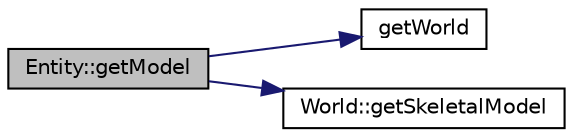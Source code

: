 digraph "Entity::getModel"
{
 // INTERACTIVE_SVG=YES
  edge [fontname="Helvetica",fontsize="10",labelfontname="Helvetica",labelfontsize="10"];
  node [fontname="Helvetica",fontsize="10",shape=record];
  rankdir="LR";
  Node1 [label="Entity::getModel",height=0.2,width=0.4,color="black", fillcolor="grey75", style="filled" fontcolor="black"];
  Node1 -> Node2 [color="midnightblue",fontsize="10",style="solid",fontname="Helvetica"];
  Node2 [label="getWorld",height=0.2,width=0.4,color="black", fillcolor="white", style="filled",URL="$_world_8h.html#abea1a794341f4259c16d914064e97528"];
  Node1 -> Node3 [color="midnightblue",fontsize="10",style="solid",fontname="Helvetica"];
  Node3 [label="World::getSkeletalModel",height=0.2,width=0.4,color="black", fillcolor="white", style="filled",URL="$class_world.html#ab060d007b77a8bf4b4cb3e9c0717dcaa"];
}
